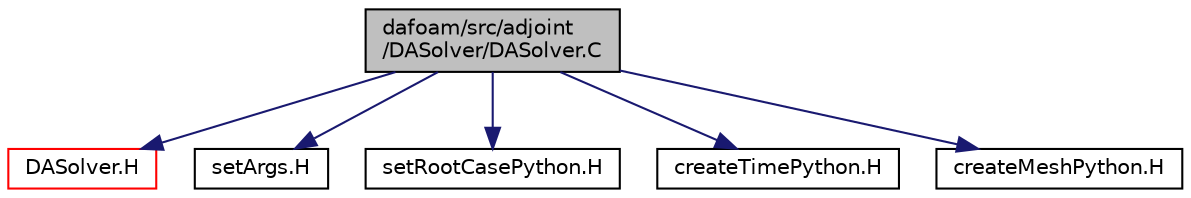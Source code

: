 digraph "dafoam/src/adjoint/DASolver/DASolver.C"
{
  bgcolor="transparent";
  edge [fontname="Helvetica",fontsize="10",labelfontname="Helvetica",labelfontsize="10"];
  node [fontname="Helvetica",fontsize="10",shape=record];
  Node0 [label="dafoam/src/adjoint\l/DASolver/DASolver.C",height=0.2,width=0.4,color="black", fillcolor="grey75", style="filled", fontcolor="black"];
  Node0 -> Node1 [color="midnightblue",fontsize="10",style="solid",fontname="Helvetica"];
  Node1 [label="DASolver.H",height=0.2,width=0.4,color="red",URL="$DASolver_8H.html"];
  Node0 -> Node48 [color="midnightblue",fontsize="10",style="solid",fontname="Helvetica"];
  Node48 [label="setArgs.H",height=0.2,width=0.4,color="black",URL="$setArgs_8H.html"];
  Node0 -> Node49 [color="midnightblue",fontsize="10",style="solid",fontname="Helvetica"];
  Node49 [label="setRootCasePython.H",height=0.2,width=0.4,color="black",URL="$setRootCasePython_8H.html"];
  Node0 -> Node50 [color="midnightblue",fontsize="10",style="solid",fontname="Helvetica"];
  Node50 [label="createTimePython.H",height=0.2,width=0.4,color="black",URL="$createTimePython_8H.html"];
  Node0 -> Node51 [color="midnightblue",fontsize="10",style="solid",fontname="Helvetica"];
  Node51 [label="createMeshPython.H",height=0.2,width=0.4,color="black",URL="$createMeshPython_8H.html"];
}
